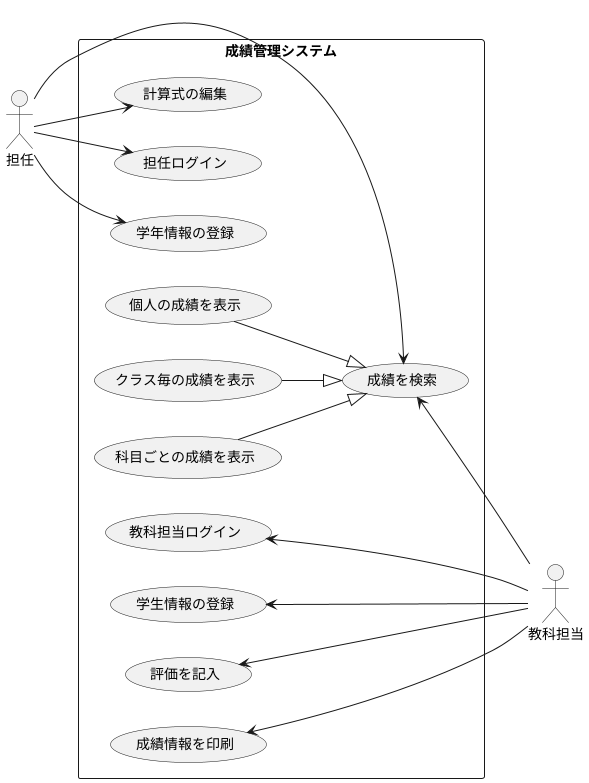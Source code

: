 @startuml uc
left to right direction
actor 担任
actor 教科担当
rectangle 成績管理システム{
usecase 担任ログイン
usecase 学年情報の登録
usecase 計算式の編集
usecase 教科担当ログイン
usecase 学生情報の登録
usecase 評価を記入
usecase 成績を検索
usecase 個人の成績を表示
usecase クラス毎の成績を表示
usecase 科目ごとの成績を表示
usecase 成績情報を印刷
}
担任 --> 担任ログイン
担任 --> 学年情報の登録
担任 --> 計算式の編集
担任 --> 成績を検索
教科担当ログイン <-- 教科担当
学生情報の登録 <-- 教科担当
評価を記入 <-- 教科担当
成績を検索 <-- 教科担当
個人の成績を表示 --|> 成績を検索
科目ごとの成績を表示 --|> 成績を検索
クラス毎の成績を表示 --|> 成績を検索
成績情報を印刷 <-- 教科担当